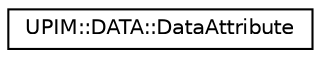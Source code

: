 digraph "Graphical Class Hierarchy"
{
  edge [fontname="Helvetica",fontsize="10",labelfontname="Helvetica",labelfontsize="10"];
  node [fontname="Helvetica",fontsize="10",shape=record];
  rankdir="LR";
  Node0 [label="UPIM::DATA::DataAttribute",height=0.2,width=0.4,color="black", fillcolor="white", style="filled",URL="$classUPIM_1_1DATA_1_1DataAttribute.html"];
}
